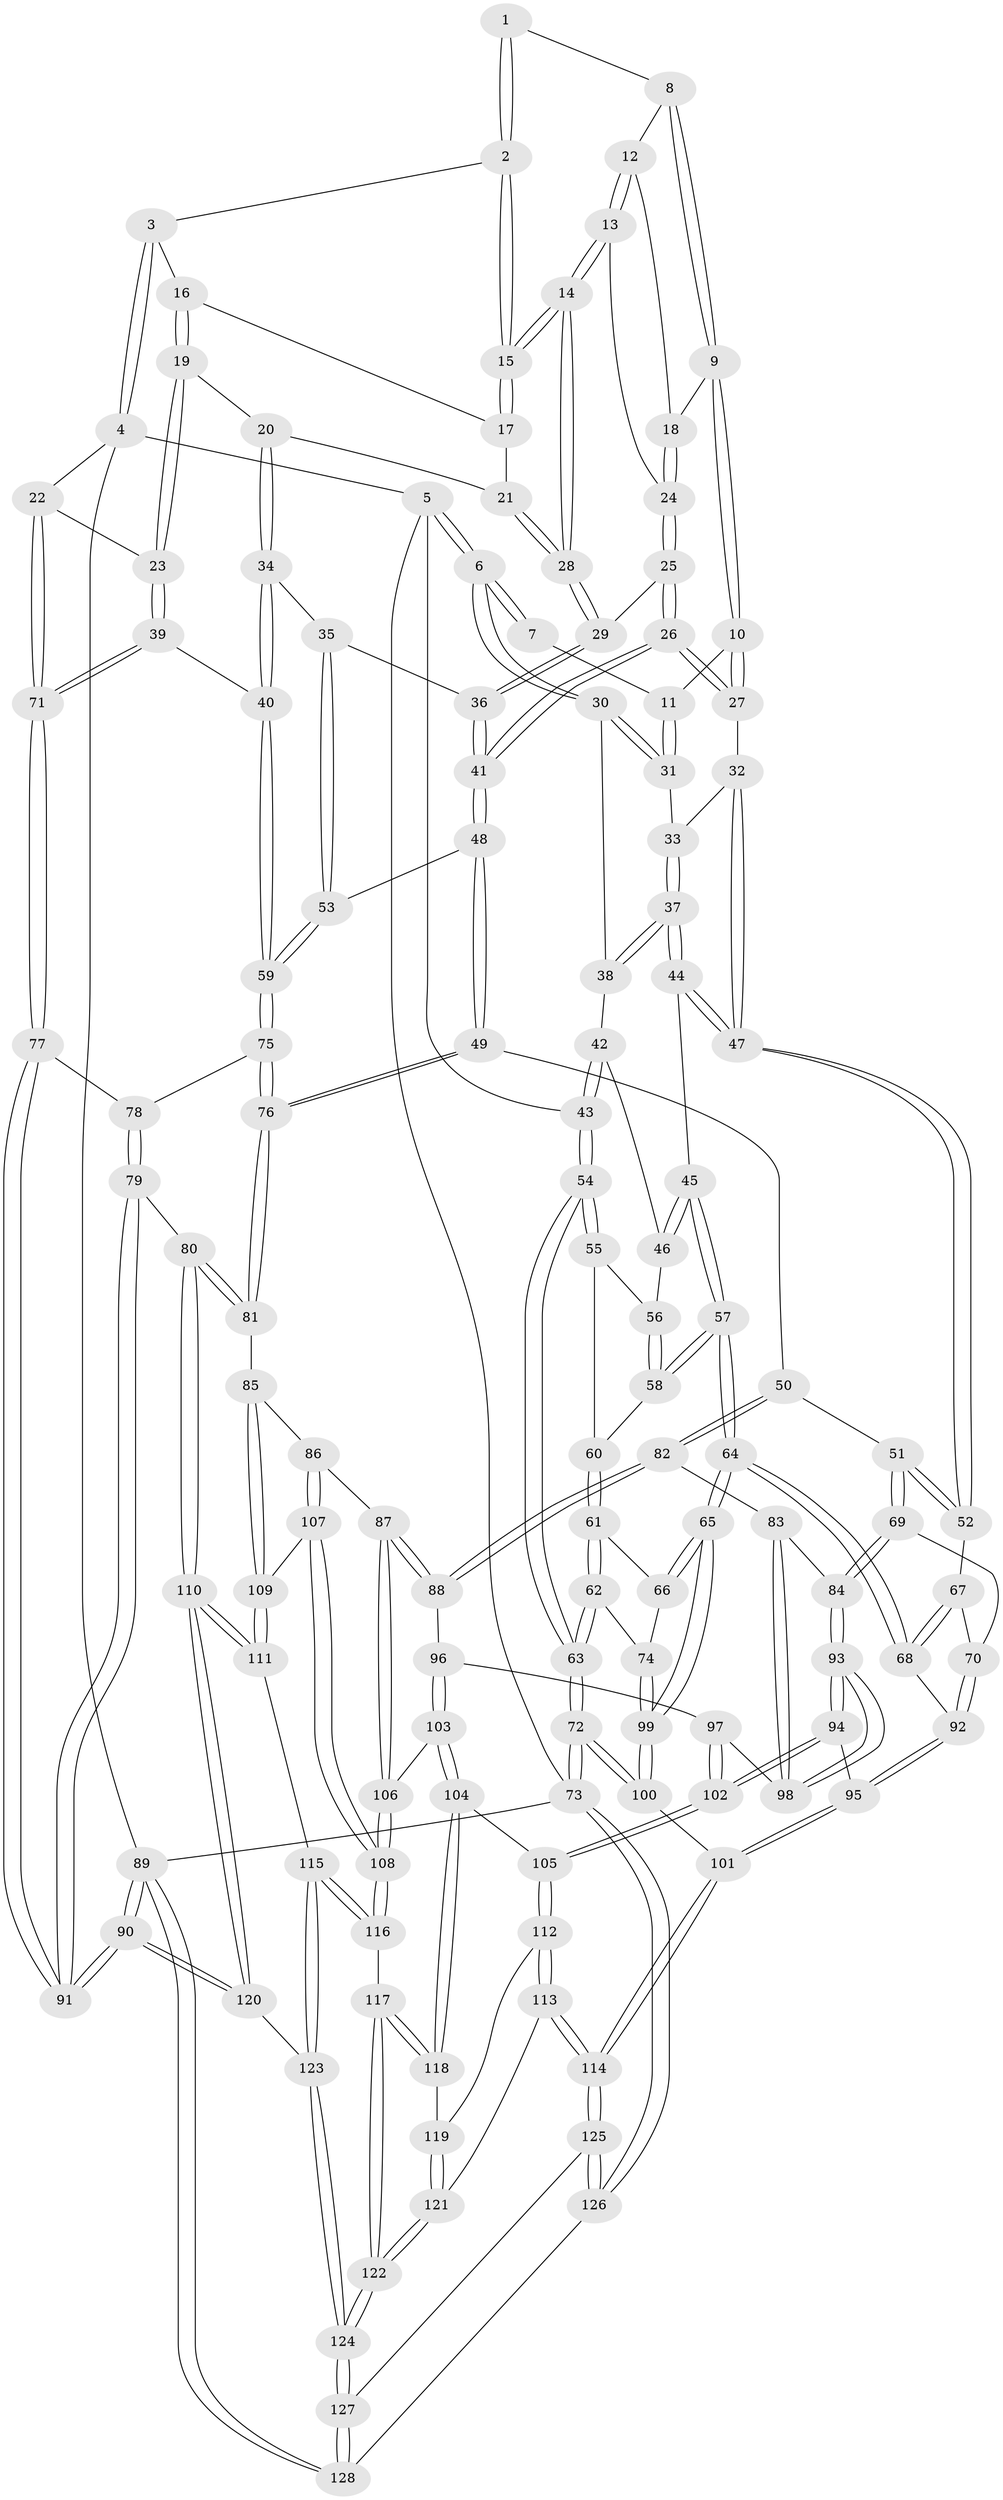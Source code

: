 // coarse degree distribution, {3: 0.14473684210526316, 5: 0.25, 4: 0.5131578947368421, 6: 0.09210526315789473}
// Generated by graph-tools (version 1.1) at 2025/52/02/27/25 19:52:42]
// undirected, 128 vertices, 317 edges
graph export_dot {
graph [start="1"]
  node [color=gray90,style=filled];
  1 [pos="+0.49903423404136427+0"];
  2 [pos="+0.8150592267378861+0"];
  3 [pos="+0.8901152593854181+0"];
  4 [pos="+1+0"];
  5 [pos="+0+0"];
  6 [pos="+0+0"];
  7 [pos="+0.41048207288810806+0"];
  8 [pos="+0.499617448510704+0"];
  9 [pos="+0.4427656215959687+0.08261451071825214"];
  10 [pos="+0.41111329797891655+0.09660591851364887"];
  11 [pos="+0.3906310126747247+0.09697401805670453"];
  12 [pos="+0.5496997850709179+0.010410461140941825"];
  13 [pos="+0.6132856083311532+0.07387064246258182"];
  14 [pos="+0.6575010901739865+0.09387009178400268"];
  15 [pos="+0.659152475154829+0.0912182684837906"];
  16 [pos="+0.8340637670891508+0.04111833250113764"];
  17 [pos="+0.8113860341507303+0.059784721156791905"];
  18 [pos="+0.48053685134789337+0.08464783787250492"];
  19 [pos="+0.8895671586347038+0.1633958731712016"];
  20 [pos="+0.8398604850448266+0.16930314260381513"];
  21 [pos="+0.7688080931290723+0.13146245599734838"];
  22 [pos="+1+0.05542290688841027"];
  23 [pos="+0.9478468598113784+0.1975015100473757"];
  24 [pos="+0.5137105435357273+0.11369561714070767"];
  25 [pos="+0.5325016256468212+0.18589040935286288"];
  26 [pos="+0.4951174389295492+0.22694113587759193"];
  27 [pos="+0.4930006756534283+0.22698518132240356"];
  28 [pos="+0.6677374163620944+0.15706906067798995"];
  29 [pos="+0.6667303153729371+0.1617844190326589"];
  30 [pos="+0.24746479382595682+0.10715647394482193"];
  31 [pos="+0.37262190418726093+0.10297059852049009"];
  32 [pos="+0.47911007023508867+0.23311761631248484"];
  33 [pos="+0.40788298818811175+0.21169884544146847"];
  34 [pos="+0.7359879233239035+0.24614916423786415"];
  35 [pos="+0.6874005508279659+0.21656810161278212"];
  36 [pos="+0.6822711600699012+0.21076719504987038"];
  37 [pos="+0.3089326366494422+0.26433733867203096"];
  38 [pos="+0.25472930371957153+0.16495837017491766"];
  39 [pos="+0.8692778474018914+0.35058267735816184"];
  40 [pos="+0.831783015800752+0.37803735187141835"];
  41 [pos="+0.5566490998741372+0.3058735840392591"];
  42 [pos="+0.1740507277609878+0.26001117374409694"];
  43 [pos="+0+0"];
  44 [pos="+0.3173733118561262+0.31166856957940187"];
  45 [pos="+0.24358702912493774+0.35598923985034603"];
  46 [pos="+0.16686669073606178+0.27829009959496914"];
  47 [pos="+0.3841787696827592+0.3548429146833952"];
  48 [pos="+0.5605929003564734+0.39698532762649363"];
  49 [pos="+0.5440545543796832+0.42511021867239995"];
  50 [pos="+0.5187468806194242+0.45110052802380346"];
  51 [pos="+0.5029216400316554+0.44893776315369593"];
  52 [pos="+0.3910464688081095+0.3669780630524388"];
  53 [pos="+0.6449923785284777+0.3660892502847731"];
  54 [pos="+0+0.023545271935086213"];
  55 [pos="+0.0232959172196532+0.26882526040773363"];
  56 [pos="+0.15975268266049336+0.2820440204845034"];
  57 [pos="+0.20881019515573657+0.40425081216775816"];
  58 [pos="+0.13088639396988253+0.36094974386991596"];
  59 [pos="+0.8256532485931054+0.39331892827808995"];
  60 [pos="+0.08916191783982062+0.3604107565678478"];
  61 [pos="+0.07455148061302774+0.39775802692560647"];
  62 [pos="+0+0.4667967772475602"];
  63 [pos="+0+0.46173947121306014"];
  64 [pos="+0.20611730866338943+0.5361100769089147"];
  65 [pos="+0.17401046453658342+0.5538420847408149"];
  66 [pos="+0.0933700198357877+0.44622983986310666"];
  67 [pos="+0.34827103798499986+0.4206509858706616"];
  68 [pos="+0.20873283113547716+0.536409007290006"];
  69 [pos="+0.37330820828672123+0.5490034688035536"];
  70 [pos="+0.3613219406778731+0.5468758825977449"];
  71 [pos="+1+0.42664689085411334"];
  72 [pos="+0+0.9374541108937184"];
  73 [pos="+0+1"];
  74 [pos="+0+0.4764619560943855"];
  75 [pos="+0.8237456707724056+0.44257071653391733"];
  76 [pos="+0.7894824834668885+0.4809192857281821"];
  77 [pos="+1+0.4684289094837729"];
  78 [pos="+0.8459214352224992+0.4589772804283454"];
  79 [pos="+1+0.6595587752094668"];
  80 [pos="+0.7446297938424034+0.6143163469628834"];
  81 [pos="+0.7294877129245603+0.5945353598911969"];
  82 [pos="+0.543001789643214+0.5066037704998398"];
  83 [pos="+0.45347902216853464+0.6020660641999568"];
  84 [pos="+0.384238143749499+0.577346681112648"];
  85 [pos="+0.6575893144750942+0.6034474780297018"];
  86 [pos="+0.6255893472233771+0.6014717984466524"];
  87 [pos="+0.6129116530916244+0.5978775032351165"];
  88 [pos="+0.6021291322460172+0.593082225404716"];
  89 [pos="+1+1"];
  90 [pos="+1+0.9579491796158762"];
  91 [pos="+1+0.813078141102641"];
  92 [pos="+0.22478202247143828+0.5426090323523606"];
  93 [pos="+0.38590395776513325+0.6499095361286781"];
  94 [pos="+0.37745867785255877+0.6873953789196976"];
  95 [pos="+0.3342230213992182+0.6889025567182453"];
  96 [pos="+0.5231580127805852+0.6558418378544771"];
  97 [pos="+0.4892501972360612+0.6555126921516804"];
  98 [pos="+0.4571360740417201+0.6214388656358102"];
  99 [pos="+0.16442848716756628+0.5636083958321144"];
  100 [pos="+0.09471694097993474+0.7498971113870521"];
  101 [pos="+0.21381846916524794+0.7977593958105507"];
  102 [pos="+0.40080082077082774+0.7072773751627797"];
  103 [pos="+0.5165738819118963+0.7336202125692359"];
  104 [pos="+0.513903194610181+0.742466849088859"];
  105 [pos="+0.40147298845138857+0.7089063735305012"];
  106 [pos="+0.5765397417104972+0.7156397938217196"];
  107 [pos="+0.6184375520623229+0.7465434286003615"];
  108 [pos="+0.5965380649406657+0.7755956937911498"];
  109 [pos="+0.6695570114087287+0.7406273165309681"];
  110 [pos="+0.7931001243925315+0.7869410948339427"];
  111 [pos="+0.7223305832934042+0.7875000004445654"];
  112 [pos="+0.40281552594867415+0.7649004864048143"];
  113 [pos="+0.2877382147671823+0.8420840338483097"];
  114 [pos="+0.2611660217842593+0.8488006864340566"];
  115 [pos="+0.6234419639203232+0.8303840152865627"];
  116 [pos="+0.590715676103039+0.790208572056793"];
  117 [pos="+0.5259811339095624+0.7825196001990431"];
  118 [pos="+0.5231669521270165+0.7791839040818529"];
  119 [pos="+0.4230037360860356+0.7878882779401855"];
  120 [pos="+0.8665149914180527+0.8497379067174712"];
  121 [pos="+0.4320013654081107+0.8633787475080462"];
  122 [pos="+0.4776166236389788+0.917633568391311"];
  123 [pos="+0.6082985470717763+0.9905777699498196"];
  124 [pos="+0.5267915815859293+1"];
  125 [pos="+0.26154516764400976+0.8511171505635055"];
  126 [pos="+0.07050577295879802+1"];
  127 [pos="+0.5171066874045861+1"];
  128 [pos="+0.5164936770725662+1"];
  1 -- 2;
  1 -- 2;
  1 -- 8;
  2 -- 3;
  2 -- 15;
  2 -- 15;
  3 -- 4;
  3 -- 4;
  3 -- 16;
  4 -- 5;
  4 -- 22;
  4 -- 89;
  5 -- 6;
  5 -- 6;
  5 -- 43;
  5 -- 73;
  6 -- 7;
  6 -- 7;
  6 -- 30;
  6 -- 30;
  7 -- 11;
  8 -- 9;
  8 -- 9;
  8 -- 12;
  9 -- 10;
  9 -- 10;
  9 -- 18;
  10 -- 11;
  10 -- 27;
  10 -- 27;
  11 -- 31;
  11 -- 31;
  12 -- 13;
  12 -- 13;
  12 -- 18;
  13 -- 14;
  13 -- 14;
  13 -- 24;
  14 -- 15;
  14 -- 15;
  14 -- 28;
  14 -- 28;
  15 -- 17;
  15 -- 17;
  16 -- 17;
  16 -- 19;
  16 -- 19;
  17 -- 21;
  18 -- 24;
  18 -- 24;
  19 -- 20;
  19 -- 23;
  19 -- 23;
  20 -- 21;
  20 -- 34;
  20 -- 34;
  21 -- 28;
  21 -- 28;
  22 -- 23;
  22 -- 71;
  22 -- 71;
  23 -- 39;
  23 -- 39;
  24 -- 25;
  24 -- 25;
  25 -- 26;
  25 -- 26;
  25 -- 29;
  26 -- 27;
  26 -- 27;
  26 -- 41;
  26 -- 41;
  27 -- 32;
  28 -- 29;
  28 -- 29;
  29 -- 36;
  29 -- 36;
  30 -- 31;
  30 -- 31;
  30 -- 38;
  31 -- 33;
  32 -- 33;
  32 -- 47;
  32 -- 47;
  33 -- 37;
  33 -- 37;
  34 -- 35;
  34 -- 40;
  34 -- 40;
  35 -- 36;
  35 -- 53;
  35 -- 53;
  36 -- 41;
  36 -- 41;
  37 -- 38;
  37 -- 38;
  37 -- 44;
  37 -- 44;
  38 -- 42;
  39 -- 40;
  39 -- 71;
  39 -- 71;
  40 -- 59;
  40 -- 59;
  41 -- 48;
  41 -- 48;
  42 -- 43;
  42 -- 43;
  42 -- 46;
  43 -- 54;
  43 -- 54;
  44 -- 45;
  44 -- 47;
  44 -- 47;
  45 -- 46;
  45 -- 46;
  45 -- 57;
  45 -- 57;
  46 -- 56;
  47 -- 52;
  47 -- 52;
  48 -- 49;
  48 -- 49;
  48 -- 53;
  49 -- 50;
  49 -- 76;
  49 -- 76;
  50 -- 51;
  50 -- 82;
  50 -- 82;
  51 -- 52;
  51 -- 52;
  51 -- 69;
  51 -- 69;
  52 -- 67;
  53 -- 59;
  53 -- 59;
  54 -- 55;
  54 -- 55;
  54 -- 63;
  54 -- 63;
  55 -- 56;
  55 -- 60;
  56 -- 58;
  56 -- 58;
  57 -- 58;
  57 -- 58;
  57 -- 64;
  57 -- 64;
  58 -- 60;
  59 -- 75;
  59 -- 75;
  60 -- 61;
  60 -- 61;
  61 -- 62;
  61 -- 62;
  61 -- 66;
  62 -- 63;
  62 -- 63;
  62 -- 74;
  63 -- 72;
  63 -- 72;
  64 -- 65;
  64 -- 65;
  64 -- 68;
  64 -- 68;
  65 -- 66;
  65 -- 66;
  65 -- 99;
  65 -- 99;
  66 -- 74;
  67 -- 68;
  67 -- 68;
  67 -- 70;
  68 -- 92;
  69 -- 70;
  69 -- 84;
  69 -- 84;
  70 -- 92;
  70 -- 92;
  71 -- 77;
  71 -- 77;
  72 -- 73;
  72 -- 73;
  72 -- 100;
  72 -- 100;
  73 -- 126;
  73 -- 126;
  73 -- 89;
  74 -- 99;
  74 -- 99;
  75 -- 76;
  75 -- 76;
  75 -- 78;
  76 -- 81;
  76 -- 81;
  77 -- 78;
  77 -- 91;
  77 -- 91;
  78 -- 79;
  78 -- 79;
  79 -- 80;
  79 -- 91;
  79 -- 91;
  80 -- 81;
  80 -- 81;
  80 -- 110;
  80 -- 110;
  81 -- 85;
  82 -- 83;
  82 -- 88;
  82 -- 88;
  83 -- 84;
  83 -- 98;
  83 -- 98;
  84 -- 93;
  84 -- 93;
  85 -- 86;
  85 -- 109;
  85 -- 109;
  86 -- 87;
  86 -- 107;
  86 -- 107;
  87 -- 88;
  87 -- 88;
  87 -- 106;
  87 -- 106;
  88 -- 96;
  89 -- 90;
  89 -- 90;
  89 -- 128;
  89 -- 128;
  90 -- 91;
  90 -- 91;
  90 -- 120;
  90 -- 120;
  92 -- 95;
  92 -- 95;
  93 -- 94;
  93 -- 94;
  93 -- 98;
  93 -- 98;
  94 -- 95;
  94 -- 102;
  94 -- 102;
  95 -- 101;
  95 -- 101;
  96 -- 97;
  96 -- 103;
  96 -- 103;
  97 -- 98;
  97 -- 102;
  97 -- 102;
  99 -- 100;
  99 -- 100;
  100 -- 101;
  101 -- 114;
  101 -- 114;
  102 -- 105;
  102 -- 105;
  103 -- 104;
  103 -- 104;
  103 -- 106;
  104 -- 105;
  104 -- 118;
  104 -- 118;
  105 -- 112;
  105 -- 112;
  106 -- 108;
  106 -- 108;
  107 -- 108;
  107 -- 108;
  107 -- 109;
  108 -- 116;
  108 -- 116;
  109 -- 111;
  109 -- 111;
  110 -- 111;
  110 -- 111;
  110 -- 120;
  110 -- 120;
  111 -- 115;
  112 -- 113;
  112 -- 113;
  112 -- 119;
  113 -- 114;
  113 -- 114;
  113 -- 121;
  114 -- 125;
  114 -- 125;
  115 -- 116;
  115 -- 116;
  115 -- 123;
  115 -- 123;
  116 -- 117;
  117 -- 118;
  117 -- 118;
  117 -- 122;
  117 -- 122;
  118 -- 119;
  119 -- 121;
  119 -- 121;
  120 -- 123;
  121 -- 122;
  121 -- 122;
  122 -- 124;
  122 -- 124;
  123 -- 124;
  123 -- 124;
  124 -- 127;
  124 -- 127;
  125 -- 126;
  125 -- 126;
  125 -- 127;
  126 -- 128;
  127 -- 128;
  127 -- 128;
}
